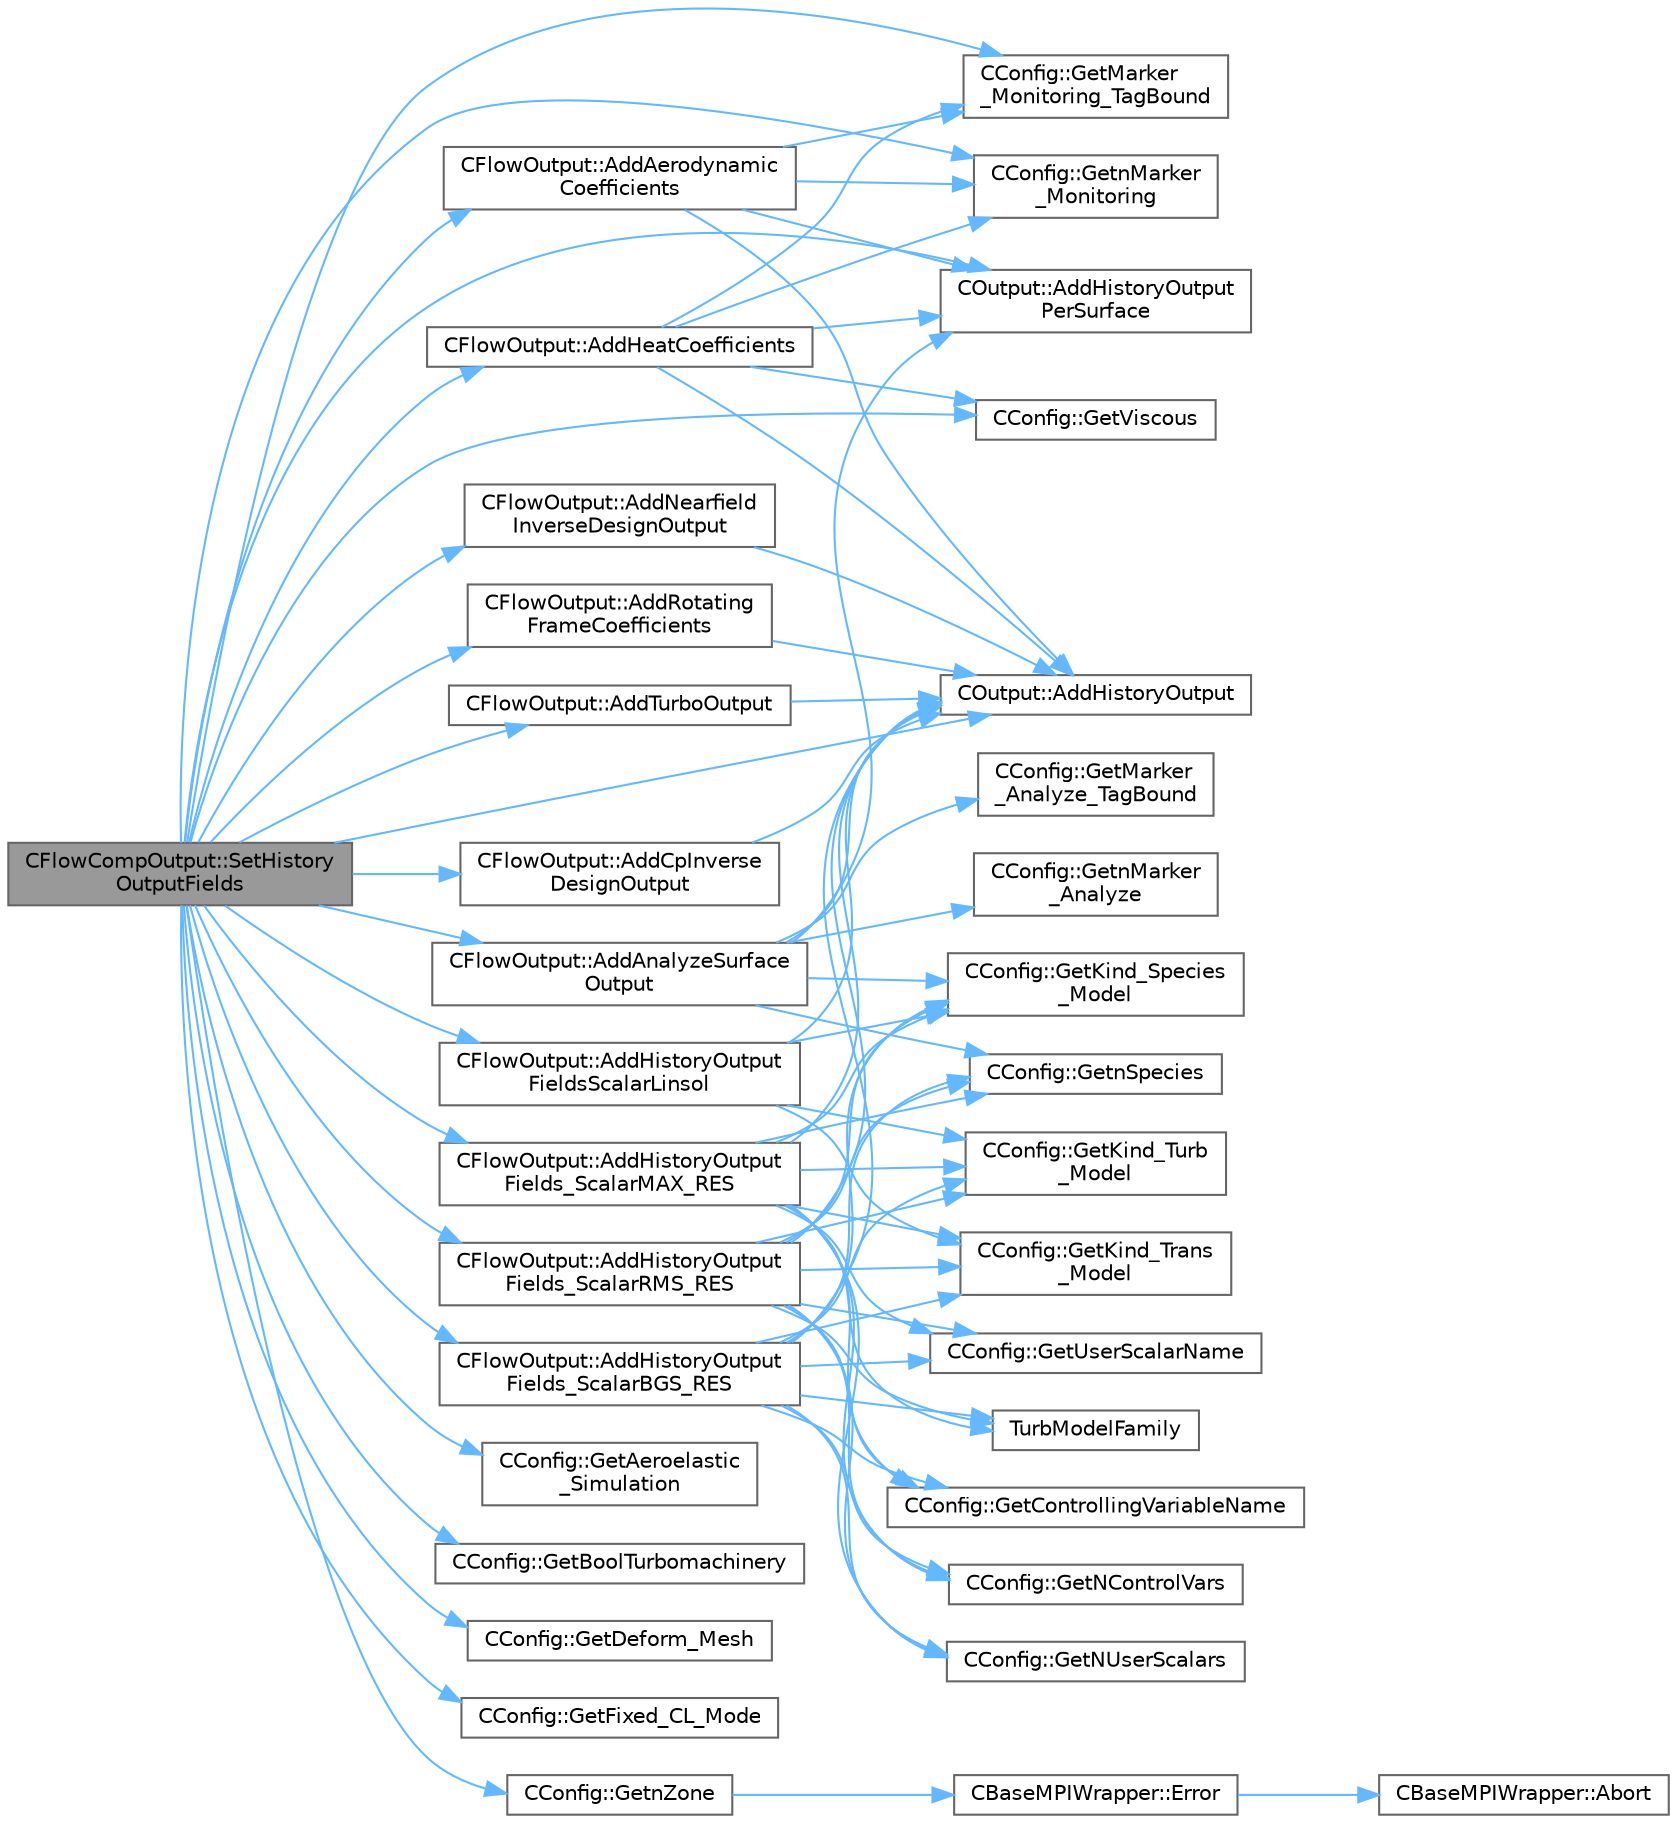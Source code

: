 digraph "CFlowCompOutput::SetHistoryOutputFields"
{
 // LATEX_PDF_SIZE
  bgcolor="transparent";
  edge [fontname=Helvetica,fontsize=10,labelfontname=Helvetica,labelfontsize=10];
  node [fontname=Helvetica,fontsize=10,shape=box,height=0.2,width=0.4];
  rankdir="LR";
  Node1 [id="Node000001",label="CFlowCompOutput::SetHistory\lOutputFields",height=0.2,width=0.4,color="gray40", fillcolor="grey60", style="filled", fontcolor="black",tooltip="Set the available history output fields."];
  Node1 -> Node2 [id="edge1_Node000001_Node000002",color="steelblue1",style="solid",tooltip=" "];
  Node2 [id="Node000002",label="CFlowOutput::AddAerodynamic\lCoefficients",height=0.2,width=0.4,color="grey40", fillcolor="white", style="filled",URL="$classCFlowOutput.html#af6c3e440981fbdb044b2c60bb14b277b",tooltip="Add aerodynamic coefficients as output fields."];
  Node2 -> Node3 [id="edge2_Node000002_Node000003",color="steelblue1",style="solid",tooltip=" "];
  Node3 [id="Node000003",label="COutput::AddHistoryOutput",height=0.2,width=0.4,color="grey40", fillcolor="white", style="filled",URL="$classCOutput.html#ad5ee424d364346cbd6dc27ffbab35e0a",tooltip="Add a new field to the history output."];
  Node2 -> Node4 [id="edge3_Node000002_Node000004",color="steelblue1",style="solid",tooltip=" "];
  Node4 [id="Node000004",label="COutput::AddHistoryOutput\lPerSurface",height=0.2,width=0.4,color="grey40", fillcolor="white", style="filled",URL="$classCOutput.html#a8777541eeb47d01a7cc0cf646dfb44bb",tooltip="Add a new field per surface marker to the history output."];
  Node2 -> Node5 [id="edge4_Node000002_Node000005",color="steelblue1",style="solid",tooltip=" "];
  Node5 [id="Node000005",label="CConfig::GetMarker\l_Monitoring_TagBound",height=0.2,width=0.4,color="grey40", fillcolor="white", style="filled",URL="$classCConfig.html#a4558fc163c393e628050e7a2273673f1",tooltip="Get the name of the surface defined in the geometry file."];
  Node2 -> Node6 [id="edge5_Node000002_Node000006",color="steelblue1",style="solid",tooltip=" "];
  Node6 [id="Node000006",label="CConfig::GetnMarker\l_Monitoring",height=0.2,width=0.4,color="grey40", fillcolor="white", style="filled",URL="$classCConfig.html#a6e65810e59b8015104b84c4fd5b1d7f9",tooltip="Get the total number of monitoring markers."];
  Node1 -> Node7 [id="edge6_Node000001_Node000007",color="steelblue1",style="solid",tooltip=" "];
  Node7 [id="Node000007",label="CFlowOutput::AddAnalyzeSurface\lOutput",height=0.2,width=0.4,color="grey40", fillcolor="white", style="filled",URL="$classCFlowOutput.html#a770323629fcc5378fee9de3cb0492036",tooltip="Add flow surface output fields."];
  Node7 -> Node3 [id="edge7_Node000007_Node000003",color="steelblue1",style="solid",tooltip=" "];
  Node7 -> Node4 [id="edge8_Node000007_Node000004",color="steelblue1",style="solid",tooltip=" "];
  Node7 -> Node8 [id="edge9_Node000007_Node000008",color="steelblue1",style="solid",tooltip=" "];
  Node8 [id="Node000008",label="CConfig::GetKind_Species\l_Model",height=0.2,width=0.4,color="grey40", fillcolor="white", style="filled",URL="$classCConfig.html#a7416428b6139fe85180e5e8d190506aa",tooltip="Get the kind of the species model."];
  Node7 -> Node9 [id="edge10_Node000007_Node000009",color="steelblue1",style="solid",tooltip=" "];
  Node9 [id="Node000009",label="CConfig::GetMarker\l_Analyze_TagBound",height=0.2,width=0.4,color="grey40", fillcolor="white", style="filled",URL="$classCConfig.html#a6da531ecb37b0efa70e55a16621c4783",tooltip="Get the name of the surface defined in the geometry file."];
  Node7 -> Node10 [id="edge11_Node000007_Node000010",color="steelblue1",style="solid",tooltip=" "];
  Node10 [id="Node000010",label="CConfig::GetnMarker\l_Analyze",height=0.2,width=0.4,color="grey40", fillcolor="white", style="filled",URL="$classCConfig.html#a3f097c919da47e78ba1fbf204ed5c9b2",tooltip="Get the total number of moving markers."];
  Node7 -> Node11 [id="edge12_Node000007_Node000011",color="steelblue1",style="solid",tooltip=" "];
  Node11 [id="Node000011",label="CConfig::GetnSpecies",height=0.2,width=0.4,color="grey40", fillcolor="white", style="filled",URL="$classCConfig.html#acca4077dbb4f00718adc5e831b561927",tooltip="Provides the number of species present in the gas mixture."];
  Node1 -> Node12 [id="edge13_Node000001_Node000012",color="steelblue1",style="solid",tooltip=" "];
  Node12 [id="Node000012",label="CFlowOutput::AddCpInverse\lDesignOutput",height=0.2,width=0.4,color="grey40", fillcolor="white", style="filled",URL="$classCFlowOutput.html#a46b74ece70538e40be06f1d0aafff919",tooltip="Add CP inverse design output as history fields."];
  Node12 -> Node3 [id="edge14_Node000012_Node000003",color="steelblue1",style="solid",tooltip=" "];
  Node1 -> Node13 [id="edge15_Node000001_Node000013",color="steelblue1",style="solid",tooltip=" "];
  Node13 [id="Node000013",label="CFlowOutput::AddHeatCoefficients",height=0.2,width=0.4,color="grey40", fillcolor="white", style="filled",URL="$classCFlowOutput.html#a02ca59474a25c20660abd64e072b036d",tooltip="Add heat flux coefficients as output fields."];
  Node13 -> Node3 [id="edge16_Node000013_Node000003",color="steelblue1",style="solid",tooltip=" "];
  Node13 -> Node4 [id="edge17_Node000013_Node000004",color="steelblue1",style="solid",tooltip=" "];
  Node13 -> Node5 [id="edge18_Node000013_Node000005",color="steelblue1",style="solid",tooltip=" "];
  Node13 -> Node6 [id="edge19_Node000013_Node000006",color="steelblue1",style="solid",tooltip=" "];
  Node13 -> Node14 [id="edge20_Node000013_Node000014",color="steelblue1",style="solid",tooltip=" "];
  Node14 [id="Node000014",label="CConfig::GetViscous",height=0.2,width=0.4,color="grey40", fillcolor="white", style="filled",URL="$classCConfig.html#ad59acb5f80aaddccaa0f2f5bef3e3e78",tooltip="Determines if problem is viscous."];
  Node1 -> Node3 [id="edge21_Node000001_Node000003",color="steelblue1",style="solid",tooltip=" "];
  Node1 -> Node15 [id="edge22_Node000001_Node000015",color="steelblue1",style="solid",tooltip=" "];
  Node15 [id="Node000015",label="CFlowOutput::AddHistoryOutput\lFields_ScalarBGS_RES",height=0.2,width=0.4,color="grey40", fillcolor="white", style="filled",URL="$classCFlowOutput.html#a25002adddaec3a9874793c5a936bf73c",tooltip="Add scalar (turbulence/species) history fields for the BGS Residual (FVMComp, FVMInc,..."];
  Node15 -> Node3 [id="edge23_Node000015_Node000003",color="steelblue1",style="solid",tooltip=" "];
  Node15 -> Node16 [id="edge24_Node000015_Node000016",color="steelblue1",style="solid",tooltip=" "];
  Node16 [id="Node000016",label="CConfig::GetControllingVariableName",height=0.2,width=0.4,color="grey40", fillcolor="white", style="filled",URL="$classCConfig.html#a3d287d567b7526d13c30b05da3e5b4a6",tooltip="Get the name of a specific controlling variable."];
  Node15 -> Node8 [id="edge25_Node000015_Node000008",color="steelblue1",style="solid",tooltip=" "];
  Node15 -> Node17 [id="edge26_Node000015_Node000017",color="steelblue1",style="solid",tooltip=" "];
  Node17 [id="Node000017",label="CConfig::GetKind_Trans\l_Model",height=0.2,width=0.4,color="grey40", fillcolor="white", style="filled",URL="$classCConfig.html#aa3491085ca1a0997d8fb58698bb64fb6",tooltip="Get the kind of the transition model."];
  Node15 -> Node18 [id="edge27_Node000015_Node000018",color="steelblue1",style="solid",tooltip=" "];
  Node18 [id="Node000018",label="CConfig::GetKind_Turb\l_Model",height=0.2,width=0.4,color="grey40", fillcolor="white", style="filled",URL="$classCConfig.html#a42cf888b42ce34079b2e3987bbf147dd",tooltip="Get the kind of the turbulence model."];
  Node15 -> Node19 [id="edge28_Node000015_Node000019",color="steelblue1",style="solid",tooltip=" "];
  Node19 [id="Node000019",label="CConfig::GetNControlVars",height=0.2,width=0.4,color="grey40", fillcolor="white", style="filled",URL="$classCConfig.html#a96acbe126b6987b1461ff7d3cdb44cca",tooltip="Get the number of control variables for flamelet model."];
  Node15 -> Node11 [id="edge29_Node000015_Node000011",color="steelblue1",style="solid",tooltip=" "];
  Node15 -> Node20 [id="edge30_Node000015_Node000020",color="steelblue1",style="solid",tooltip=" "];
  Node20 [id="Node000020",label="CConfig::GetNUserScalars",height=0.2,width=0.4,color="grey40", fillcolor="white", style="filled",URL="$classCConfig.html#ab6b78d2aa6b013cf2d93c62b2240a8cc",tooltip="Get the number of user scalars for flamelet model."];
  Node15 -> Node21 [id="edge31_Node000015_Node000021",color="steelblue1",style="solid",tooltip=" "];
  Node21 [id="Node000021",label="CConfig::GetUserScalarName",height=0.2,width=0.4,color="grey40", fillcolor="white", style="filled",URL="$classCConfig.html#a052c89683764dde2b1ecaa385a2f9ce4",tooltip="Get the name of the user scalar."];
  Node15 -> Node22 [id="edge32_Node000015_Node000022",color="steelblue1",style="solid",tooltip=" "];
  Node22 [id="Node000022",label="TurbModelFamily",height=0.2,width=0.4,color="grey40", fillcolor="white", style="filled",URL="$option__structure_8hpp.html#acee0f471c4a6420e3aea11c08e6bd980",tooltip="Associate turb models with their family."];
  Node1 -> Node23 [id="edge33_Node000001_Node000023",color="steelblue1",style="solid",tooltip=" "];
  Node23 [id="Node000023",label="CFlowOutput::AddHistoryOutput\lFields_ScalarMAX_RES",height=0.2,width=0.4,color="grey40", fillcolor="white", style="filled",URL="$classCFlowOutput.html#a4909804b8bc466003569b0883db40eb7",tooltip="Add scalar (turbulence/species) history fields for the max Residual (FVMComp, FVMInc,..."];
  Node23 -> Node3 [id="edge34_Node000023_Node000003",color="steelblue1",style="solid",tooltip=" "];
  Node23 -> Node16 [id="edge35_Node000023_Node000016",color="steelblue1",style="solid",tooltip=" "];
  Node23 -> Node8 [id="edge36_Node000023_Node000008",color="steelblue1",style="solid",tooltip=" "];
  Node23 -> Node17 [id="edge37_Node000023_Node000017",color="steelblue1",style="solid",tooltip=" "];
  Node23 -> Node18 [id="edge38_Node000023_Node000018",color="steelblue1",style="solid",tooltip=" "];
  Node23 -> Node19 [id="edge39_Node000023_Node000019",color="steelblue1",style="solid",tooltip=" "];
  Node23 -> Node11 [id="edge40_Node000023_Node000011",color="steelblue1",style="solid",tooltip=" "];
  Node23 -> Node20 [id="edge41_Node000023_Node000020",color="steelblue1",style="solid",tooltip=" "];
  Node23 -> Node21 [id="edge42_Node000023_Node000021",color="steelblue1",style="solid",tooltip=" "];
  Node23 -> Node22 [id="edge43_Node000023_Node000022",color="steelblue1",style="solid",tooltip=" "];
  Node1 -> Node24 [id="edge44_Node000001_Node000024",color="steelblue1",style="solid",tooltip=" "];
  Node24 [id="Node000024",label="CFlowOutput::AddHistoryOutput\lFields_ScalarRMS_RES",height=0.2,width=0.4,color="grey40", fillcolor="white", style="filled",URL="$classCFlowOutput.html#a006dc5717c07ca240a4067cb3049431f",tooltip="Add scalar (turbulence/species) history fields for the Residual RMS (FVMComp, FVMInc,..."];
  Node24 -> Node3 [id="edge45_Node000024_Node000003",color="steelblue1",style="solid",tooltip=" "];
  Node24 -> Node16 [id="edge46_Node000024_Node000016",color="steelblue1",style="solid",tooltip=" "];
  Node24 -> Node8 [id="edge47_Node000024_Node000008",color="steelblue1",style="solid",tooltip=" "];
  Node24 -> Node17 [id="edge48_Node000024_Node000017",color="steelblue1",style="solid",tooltip=" "];
  Node24 -> Node18 [id="edge49_Node000024_Node000018",color="steelblue1",style="solid",tooltip=" "];
  Node24 -> Node19 [id="edge50_Node000024_Node000019",color="steelblue1",style="solid",tooltip=" "];
  Node24 -> Node11 [id="edge51_Node000024_Node000011",color="steelblue1",style="solid",tooltip=" "];
  Node24 -> Node20 [id="edge52_Node000024_Node000020",color="steelblue1",style="solid",tooltip=" "];
  Node24 -> Node21 [id="edge53_Node000024_Node000021",color="steelblue1",style="solid",tooltip=" "];
  Node24 -> Node22 [id="edge54_Node000024_Node000022",color="steelblue1",style="solid",tooltip=" "];
  Node1 -> Node25 [id="edge55_Node000001_Node000025",color="steelblue1",style="solid",tooltip=" "];
  Node25 [id="Node000025",label="CFlowOutput::AddHistoryOutput\lFieldsScalarLinsol",height=0.2,width=0.4,color="grey40", fillcolor="white", style="filled",URL="$classCFlowOutput.html#a24137fb627fb021020c6b18b036bfad6",tooltip="Add scalar (turbulence/species) history fields for the linear solver (FVMComp, FVMInc,..."];
  Node25 -> Node3 [id="edge56_Node000025_Node000003",color="steelblue1",style="solid",tooltip=" "];
  Node25 -> Node8 [id="edge57_Node000025_Node000008",color="steelblue1",style="solid",tooltip=" "];
  Node25 -> Node17 [id="edge58_Node000025_Node000017",color="steelblue1",style="solid",tooltip=" "];
  Node25 -> Node18 [id="edge59_Node000025_Node000018",color="steelblue1",style="solid",tooltip=" "];
  Node1 -> Node4 [id="edge60_Node000001_Node000004",color="steelblue1",style="solid",tooltip=" "];
  Node1 -> Node26 [id="edge61_Node000001_Node000026",color="steelblue1",style="solid",tooltip=" "];
  Node26 [id="Node000026",label="CFlowOutput::AddNearfield\lInverseDesignOutput",height=0.2,width=0.4,color="grey40", fillcolor="white", style="filled",URL="$classCFlowOutput.html#a82c7b697b9e0fe797e2e4a77debfe0c5",tooltip="Add nearfield inverse design output as history fields."];
  Node26 -> Node3 [id="edge62_Node000026_Node000003",color="steelblue1",style="solid",tooltip=" "];
  Node1 -> Node27 [id="edge63_Node000001_Node000027",color="steelblue1",style="solid",tooltip=" "];
  Node27 [id="Node000027",label="CFlowOutput::AddRotating\lFrameCoefficients",height=0.2,width=0.4,color="grey40", fillcolor="white", style="filled",URL="$classCFlowOutput.html#af232e8739a99de613979d27be60bd24a",tooltip="Add rotating frame coefficients as output fields."];
  Node27 -> Node3 [id="edge64_Node000027_Node000003",color="steelblue1",style="solid",tooltip=" "];
  Node1 -> Node28 [id="edge65_Node000001_Node000028",color="steelblue1",style="solid",tooltip=" "];
  Node28 [id="Node000028",label="CFlowOutput::AddTurboOutput",height=0.2,width=0.4,color="grey40", fillcolor="white", style="filled",URL="$classCFlowOutput.html#ab07853915f70877d71f503c578589ef3",tooltip=" "];
  Node28 -> Node3 [id="edge66_Node000028_Node000003",color="steelblue1",style="solid",tooltip=" "];
  Node1 -> Node29 [id="edge67_Node000001_Node000029",color="steelblue1",style="solid",tooltip=" "];
  Node29 [id="Node000029",label="CConfig::GetAeroelastic\l_Simulation",height=0.2,width=0.4,color="grey40", fillcolor="white", style="filled",URL="$classCConfig.html#ac40918bbc65c568104a5298dcfc28a5c",tooltip="Get information about the aeroelastic simulation."];
  Node1 -> Node30 [id="edge68_Node000001_Node000030",color="steelblue1",style="solid",tooltip=" "];
  Node30 [id="Node000030",label="CConfig::GetBoolTurbomachinery",height=0.2,width=0.4,color="grey40", fillcolor="white", style="filled",URL="$classCConfig.html#a9e487db59e70e83ca75e919e084cb9b9",tooltip="Verify if there is Turbomachinery performance option specified from config file."];
  Node1 -> Node31 [id="edge69_Node000001_Node000031",color="steelblue1",style="solid",tooltip=" "];
  Node31 [id="Node000031",label="CConfig::GetDeform_Mesh",height=0.2,width=0.4,color="grey40", fillcolor="white", style="filled",URL="$classCConfig.html#a74c97dfeaa45d3f37d5696d798dafad9",tooltip="Get information about whether the mesh will be deformed using pseudo linear elasticity."];
  Node1 -> Node32 [id="edge70_Node000001_Node000032",color="steelblue1",style="solid",tooltip=" "];
  Node32 [id="Node000032",label="CConfig::GetFixed_CL_Mode",height=0.2,width=0.4,color="grey40", fillcolor="white", style="filled",URL="$classCConfig.html#ae688e355a74025050498d8c03aee35b2",tooltip="Get information about whether to use fixed CL mode."];
  Node1 -> Node5 [id="edge71_Node000001_Node000005",color="steelblue1",style="solid",tooltip=" "];
  Node1 -> Node6 [id="edge72_Node000001_Node000006",color="steelblue1",style="solid",tooltip=" "];
  Node1 -> Node33 [id="edge73_Node000001_Node000033",color="steelblue1",style="solid",tooltip=" "];
  Node33 [id="Node000033",label="CConfig::GetnZone",height=0.2,width=0.4,color="grey40", fillcolor="white", style="filled",URL="$classCConfig.html#a39ff50a0f3deda9134f1c44b4d5053b7",tooltip="Gets the number of zones in the mesh file."];
  Node33 -> Node34 [id="edge74_Node000033_Node000034",color="steelblue1",style="solid",tooltip=" "];
  Node34 [id="Node000034",label="CBaseMPIWrapper::Error",height=0.2,width=0.4,color="grey40", fillcolor="white", style="filled",URL="$classCBaseMPIWrapper.html#a04457c47629bda56704e6a8804833eeb",tooltip=" "];
  Node34 -> Node35 [id="edge75_Node000034_Node000035",color="steelblue1",style="solid",tooltip=" "];
  Node35 [id="Node000035",label="CBaseMPIWrapper::Abort",height=0.2,width=0.4,color="grey40", fillcolor="white", style="filled",URL="$classCBaseMPIWrapper.html#af7297d861dca86b45cf561b6ab642e8f",tooltip=" "];
  Node1 -> Node14 [id="edge76_Node000001_Node000014",color="steelblue1",style="solid",tooltip=" "];
}
